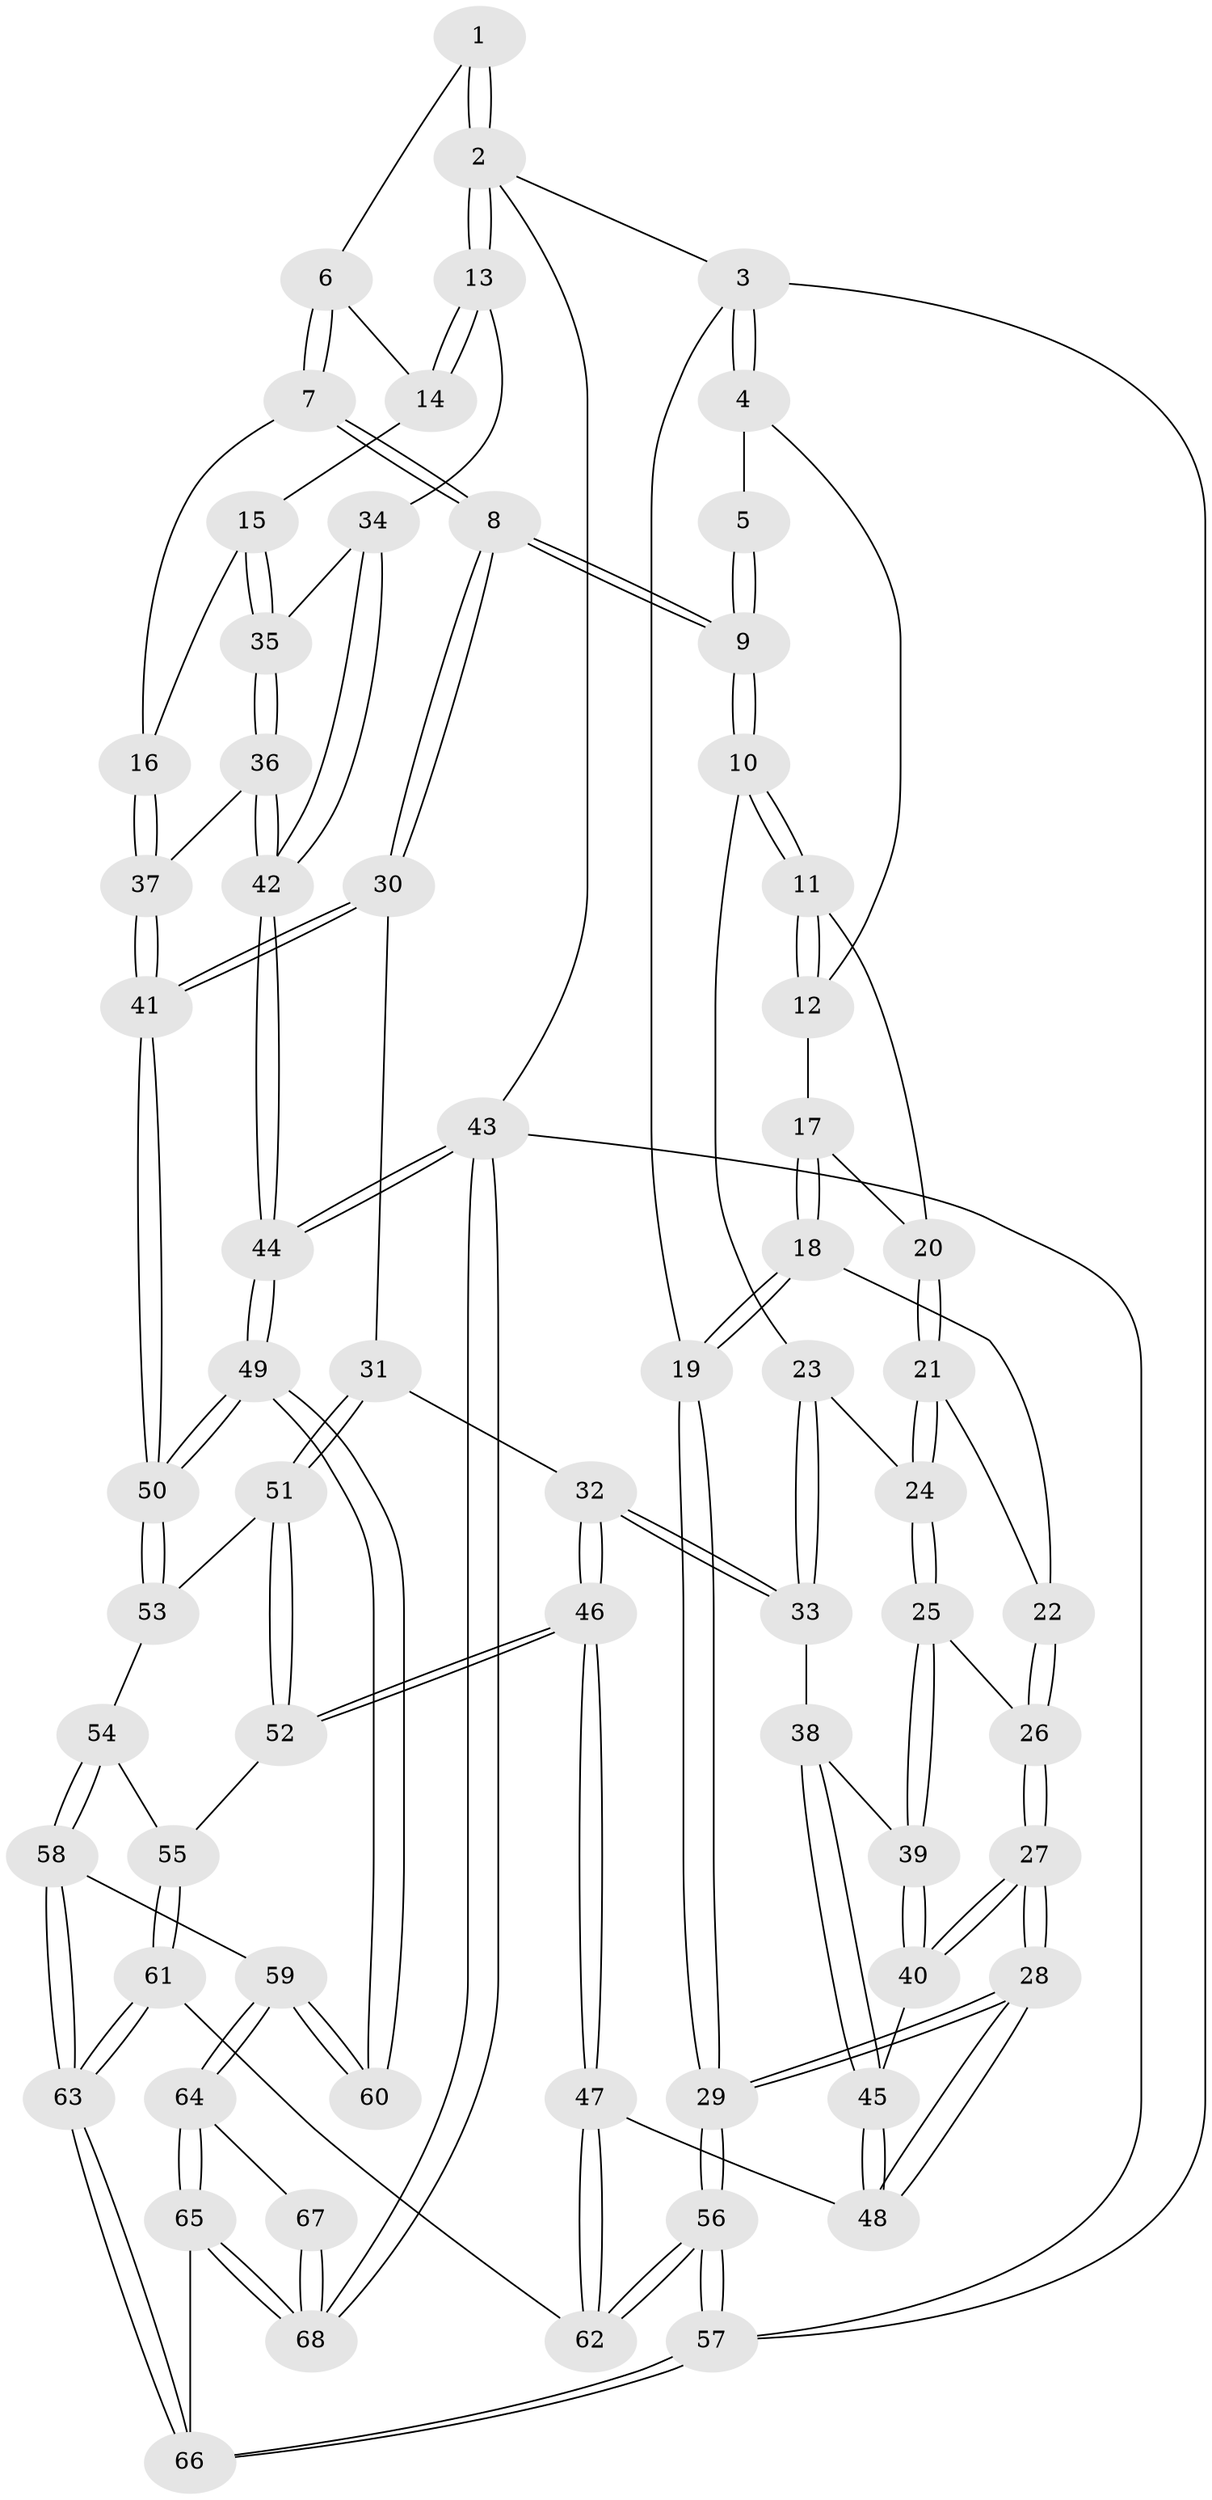 // Generated by graph-tools (version 1.1) at 2025/27/03/15/25 16:27:56]
// undirected, 68 vertices, 167 edges
graph export_dot {
graph [start="1"]
  node [color=gray90,style=filled];
  1 [pos="+0.8087606375774801+0"];
  2 [pos="+1+0"];
  3 [pos="+0+0"];
  4 [pos="+0.19700679940361432+0"];
  5 [pos="+0.523242075295101+0"];
  6 [pos="+0.7777852581797187+0.12560202372417736"];
  7 [pos="+0.6070929913724266+0.31836609287330264"];
  8 [pos="+0.5936136378785717+0.32044787579769995"];
  9 [pos="+0.5874502223483878+0.31591984054911976"];
  10 [pos="+0.45918357995282066+0.31409435021566295"];
  11 [pos="+0.28947331435084955+0.20709404291466058"];
  12 [pos="+0.22240550336412523+0.05292064915518966"];
  13 [pos="+1+0"];
  14 [pos="+0.8715687300171018+0.15358983488688885"];
  15 [pos="+0.8323607227132268+0.35081386541156573"];
  16 [pos="+0.7928554717625108+0.3520721340811188"];
  17 [pos="+0.09356483058750661+0.23015511757898258"];
  18 [pos="+0+0.31781545124030397"];
  19 [pos="+0+0.27134519635382653"];
  20 [pos="+0.21785507772338422+0.286163067303902"];
  21 [pos="+0.16641700548923932+0.37294137361154694"];
  22 [pos="+0.007366551092338751+0.3315353956595936"];
  23 [pos="+0.42909899915383376+0.340116217445916"];
  24 [pos="+0.21015210831522177+0.44613078453874244"];
  25 [pos="+0.20989024942263626+0.45223630525715125"];
  26 [pos="+0.06628723354677694+0.5068622039280778"];
  27 [pos="+0.015537513311632323+0.6165925676792515"];
  28 [pos="+0+0.7387849708736237"];
  29 [pos="+0+0.7577932881102203"];
  30 [pos="+0.5848665010561561+0.5205751634884067"];
  31 [pos="+0.49872075683300543+0.614240196029676"];
  32 [pos="+0.370146297730538+0.6118242027624661"];
  33 [pos="+0.31658580569464656+0.5786455233814648"];
  34 [pos="+1+0.3469073225512537"];
  35 [pos="+0.9523080464968586+0.3740482335963531"];
  36 [pos="+0.8575032796800678+0.6035727252980657"];
  37 [pos="+0.8115656583152226+0.6130177403834367"];
  38 [pos="+0.2803159126552988+0.5714106219026401"];
  39 [pos="+0.22494400482124702+0.49648335097947577"];
  40 [pos="+0.07717946044376887+0.6044827082532931"];
  41 [pos="+0.7502689873924602+0.6482543280686855"];
  42 [pos="+1+0.7260680876877241"];
  43 [pos="+1+1"];
  44 [pos="+1+1"];
  45 [pos="+0.224837955339504+0.6327788263454913"];
  46 [pos="+0.31509009438090557+0.7819557921722248"];
  47 [pos="+0.28080244532021215+0.8197067030142813"];
  48 [pos="+0.20093347217775226+0.7232207540192923"];
  49 [pos="+0.7653332173651016+0.8360935491941893"];
  50 [pos="+0.7515663035701982+0.7689114722316094"];
  51 [pos="+0.5044619701461815+0.6640220597579137"];
  52 [pos="+0.39661060369431955+0.7688604808176203"];
  53 [pos="+0.5169262829523218+0.6981903440694034"];
  54 [pos="+0.5243322199474449+0.7785834982038581"];
  55 [pos="+0.45974034172302236+0.8161250273130584"];
  56 [pos="+0+0.9650874932966869"];
  57 [pos="+0+1"];
  58 [pos="+0.5958730597248814+0.8609158078032109"];
  59 [pos="+0.6264390539854896+0.8621915847111618"];
  60 [pos="+0.7242749959229043+0.8493254389356726"];
  61 [pos="+0.3593799128409118+0.9725525200415661"];
  62 [pos="+0.278495009758373+0.868331376620003"];
  63 [pos="+0.39583198058462454+1"];
  64 [pos="+0.6148641193590149+1"];
  65 [pos="+0.5146055223622382+1"];
  66 [pos="+0.39940140683871916+1"];
  67 [pos="+0.6691045993680595+0.9659880511496699"];
  68 [pos="+0.7063844752573543+1"];
  1 -- 2;
  1 -- 2;
  1 -- 6;
  2 -- 3;
  2 -- 13;
  2 -- 13;
  2 -- 43;
  3 -- 4;
  3 -- 4;
  3 -- 19;
  3 -- 57;
  4 -- 5;
  4 -- 12;
  5 -- 9;
  5 -- 9;
  6 -- 7;
  6 -- 7;
  6 -- 14;
  7 -- 8;
  7 -- 8;
  7 -- 16;
  8 -- 9;
  8 -- 9;
  8 -- 30;
  8 -- 30;
  9 -- 10;
  9 -- 10;
  10 -- 11;
  10 -- 11;
  10 -- 23;
  11 -- 12;
  11 -- 12;
  11 -- 20;
  12 -- 17;
  13 -- 14;
  13 -- 14;
  13 -- 34;
  14 -- 15;
  15 -- 16;
  15 -- 35;
  15 -- 35;
  16 -- 37;
  16 -- 37;
  17 -- 18;
  17 -- 18;
  17 -- 20;
  18 -- 19;
  18 -- 19;
  18 -- 22;
  19 -- 29;
  19 -- 29;
  20 -- 21;
  20 -- 21;
  21 -- 22;
  21 -- 24;
  21 -- 24;
  22 -- 26;
  22 -- 26;
  23 -- 24;
  23 -- 33;
  23 -- 33;
  24 -- 25;
  24 -- 25;
  25 -- 26;
  25 -- 39;
  25 -- 39;
  26 -- 27;
  26 -- 27;
  27 -- 28;
  27 -- 28;
  27 -- 40;
  27 -- 40;
  28 -- 29;
  28 -- 29;
  28 -- 48;
  28 -- 48;
  29 -- 56;
  29 -- 56;
  30 -- 31;
  30 -- 41;
  30 -- 41;
  31 -- 32;
  31 -- 51;
  31 -- 51;
  32 -- 33;
  32 -- 33;
  32 -- 46;
  32 -- 46;
  33 -- 38;
  34 -- 35;
  34 -- 42;
  34 -- 42;
  35 -- 36;
  35 -- 36;
  36 -- 37;
  36 -- 42;
  36 -- 42;
  37 -- 41;
  37 -- 41;
  38 -- 39;
  38 -- 45;
  38 -- 45;
  39 -- 40;
  39 -- 40;
  40 -- 45;
  41 -- 50;
  41 -- 50;
  42 -- 44;
  42 -- 44;
  43 -- 44;
  43 -- 44;
  43 -- 68;
  43 -- 68;
  43 -- 57;
  44 -- 49;
  44 -- 49;
  45 -- 48;
  45 -- 48;
  46 -- 47;
  46 -- 47;
  46 -- 52;
  46 -- 52;
  47 -- 48;
  47 -- 62;
  47 -- 62;
  49 -- 50;
  49 -- 50;
  49 -- 60;
  49 -- 60;
  50 -- 53;
  50 -- 53;
  51 -- 52;
  51 -- 52;
  51 -- 53;
  52 -- 55;
  53 -- 54;
  54 -- 55;
  54 -- 58;
  54 -- 58;
  55 -- 61;
  55 -- 61;
  56 -- 57;
  56 -- 57;
  56 -- 62;
  56 -- 62;
  57 -- 66;
  57 -- 66;
  58 -- 59;
  58 -- 63;
  58 -- 63;
  59 -- 60;
  59 -- 60;
  59 -- 64;
  59 -- 64;
  61 -- 62;
  61 -- 63;
  61 -- 63;
  63 -- 66;
  63 -- 66;
  64 -- 65;
  64 -- 65;
  64 -- 67;
  65 -- 66;
  65 -- 68;
  65 -- 68;
  67 -- 68;
  67 -- 68;
}
